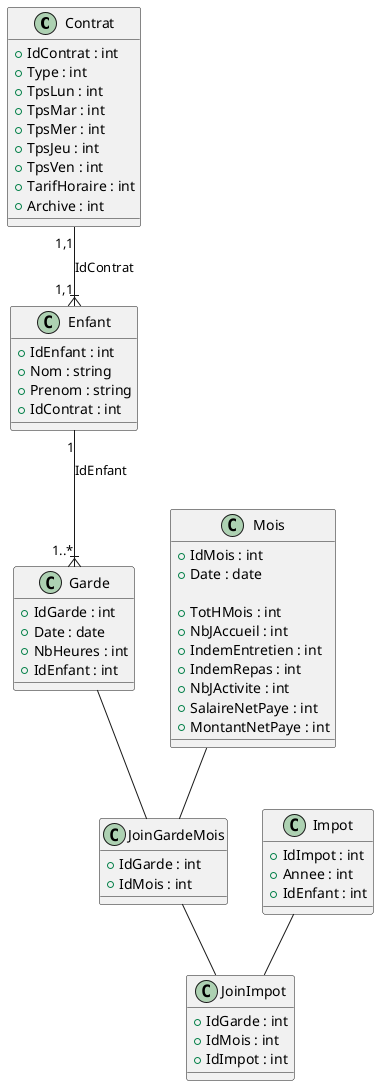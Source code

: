 @startuml
class Contrat 
{
    + IdContrat : int
    + Type : int
    + TpsLun : int
    + TpsMar : int
    + TpsMer : int
    + TpsJeu : int
    + TpsVen : int
    + TarifHoraire : int
    + Archive : int
}

class Enfant
{
    + IdEnfant : int
    + Nom : string
    + Prenom : string
    + IdContrat : int
}
Contrat "1,1"--|{"1,1" Enfant : IdContrat

class Mois 
{
    + IdMois : int
    + Date : date

    + TotHMois : int
    + NbJAccueil : int
    + IndemEntretien : int
    + IndemRepas : int
    + NbJActivite : int
    + SalaireNetPaye : int
    + MontantNetPaye : int

}

class Garde
{
    + IdGarde : int
    + Date : date 
    + NbHeures : int
    + IdEnfant : int
}

Enfant "1" --|{ "1..*" Garde : IdEnfant

class JoinGardeMois
{
    + IdGarde : int
    + IdMois : int
}

Garde -- JoinGardeMois
Mois -- JoinGardeMois

class Impot
{
    + IdImpot : int
    + Annee : int
    + IdEnfant : int
}

class JoinImpot
{
    + IdGarde : int
    + IdMois : int
    + IdImpot : int
}

Impot -- JoinImpot
JoinGardeMois -- JoinImpot

@enduml